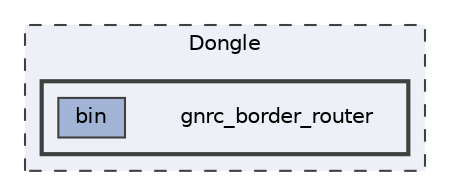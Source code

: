 digraph "/home/mj/Desktop/IoT-Chat-Digitalization/Dongle/gnrc_border_router"
{
 // LATEX_PDF_SIZE
  bgcolor="transparent";
  edge [fontname=Helvetica,fontsize=10,labelfontname=Helvetica,labelfontsize=10];
  node [fontname=Helvetica,fontsize=10,shape=box,height=0.2,width=0.4];
  compound=true
  subgraph clusterdir_f1396d9839af7102108938eb2bebae7b {
    graph [ bgcolor="#edf0f7", pencolor="grey25", label="Dongle", fontname=Helvetica,fontsize=10 style="filled,dashed", URL="dir_f1396d9839af7102108938eb2bebae7b.html",tooltip=""]
  subgraph clusterdir_9df01d3d0feca97036dc24716e737bdc {
    graph [ bgcolor="#edf0f7", pencolor="grey25", label="", fontname=Helvetica,fontsize=10 style="filled,bold", URL="dir_9df01d3d0feca97036dc24716e737bdc.html",tooltip=""]
    dir_9df01d3d0feca97036dc24716e737bdc [shape=plaintext, label="gnrc_border_router"];
  dir_1172ae24591d6822644896941d1e9c4a [label="bin", fillcolor="#a2b4d6", color="grey25", style="filled", URL="dir_1172ae24591d6822644896941d1e9c4a.html",tooltip=""];
  }
  }
}

